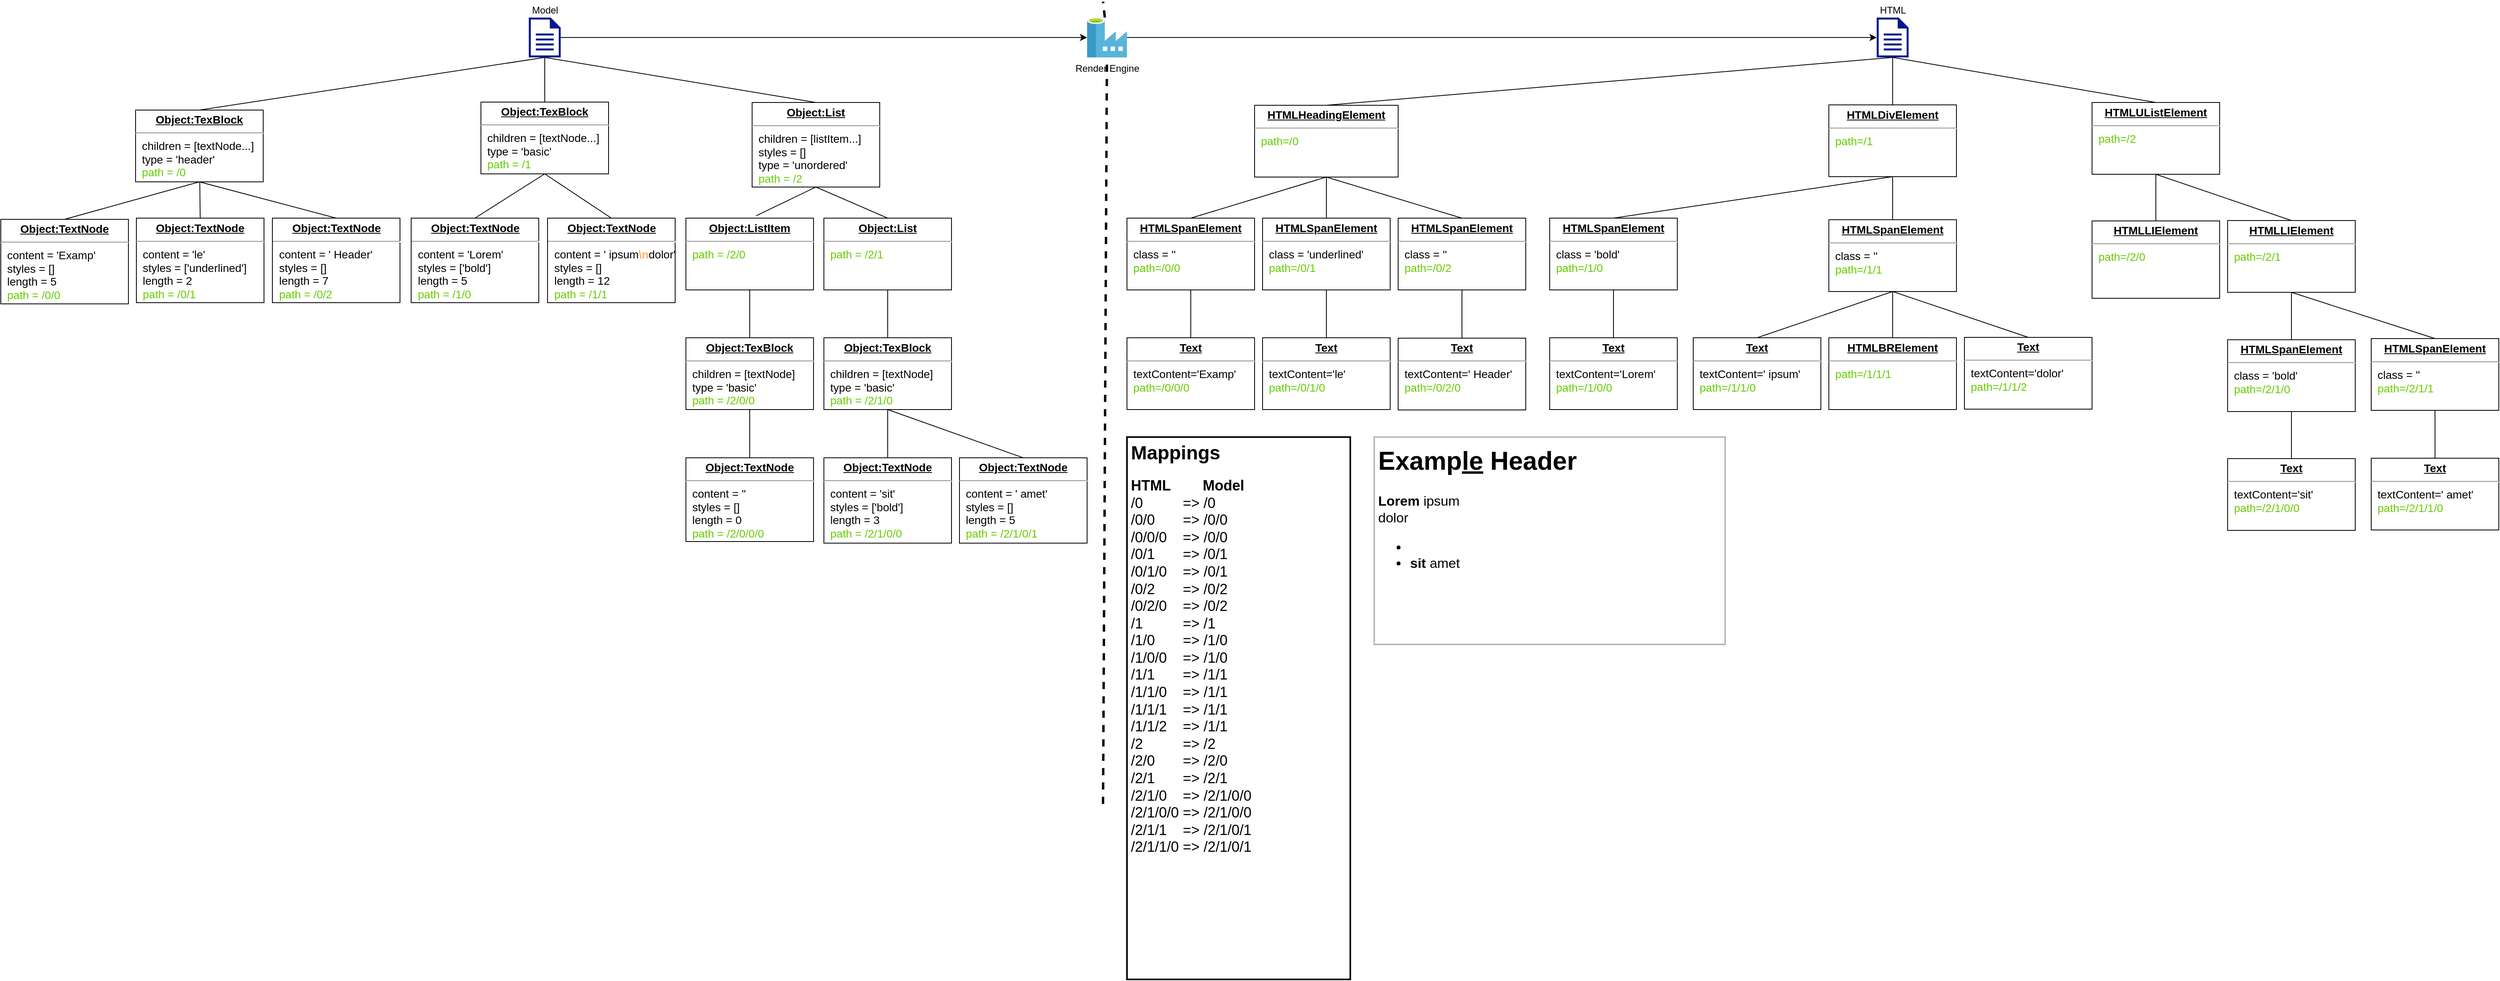 <mxfile version="12.2.7" type="device" pages="1"><diagram name="Page-1" id="3e8102d1-ef87-2e61-34e1-82d9a586fe2e"><mxGraphModel dx="2508" dy="748" grid="1" gridSize="10" guides="1" tooltips="1" connect="1" arrows="1" fold="1" page="1" pageScale="1" pageWidth="1100" pageHeight="850" background="#ffffff" math="0" shadow="0"><root><mxCell id="0"/><mxCell id="1" parent="0"/><mxCell id="B9hfb8V-mvpAmgu394Md-70" value="" style="endArrow=none;dashed=1;html=1;strokeWidth=3;" parent="1" source="wNjcHVX6Lxu5g4dE6nFJ-3" edge="1"><mxGeometry width="50" height="50" relative="1" as="geometry"><mxPoint x="300" y="564" as="sourcePoint"/><mxPoint x="300" y="14" as="targetPoint"/></mxGeometry></mxCell><mxCell id="B9hfb8V-mvpAmgu394Md-43" style="edgeStyle=none;rounded=0;orthogonalLoop=1;jettySize=auto;html=1;entryX=0.5;entryY=0;entryDx=0;entryDy=0;endArrow=none;endFill=0;exitX=0.5;exitY=1;exitDx=0;exitDy=0;exitPerimeter=0;" parent="1" source="wNjcHVX6Lxu5g4dE6nFJ-1" target="cvpHLSjdMSu_5ezte3dW-8" edge="1"><mxGeometry relative="1" as="geometry"><mxPoint x="720" y="152" as="sourcePoint"/><mxPoint x="470" y="212" as="targetPoint"/></mxGeometry></mxCell><mxCell id="cvpHLSjdMSu_5ezte3dW-26" style="edgeStyle=none;rounded=0;orthogonalLoop=1;jettySize=auto;html=1;exitX=0.5;exitY=1;exitDx=0;exitDy=0;exitPerimeter=0;entryX=0.5;entryY=0;entryDx=0;entryDy=0;endArrow=none;endFill=0;" parent="1" source="wNjcHVX6Lxu5g4dE6nFJ-1" target="cvpHLSjdMSu_5ezte3dW-24" edge="1"><mxGeometry relative="1" as="geometry"/></mxCell><mxCell id="cvpHLSjdMSu_5ezte3dW-48" style="edgeStyle=none;rounded=0;orthogonalLoop=1;jettySize=auto;html=1;exitX=0.5;exitY=1;exitDx=0;exitDy=0;exitPerimeter=0;entryX=0.5;entryY=0;entryDx=0;entryDy=0;endArrow=none;endFill=0;" parent="1" source="wNjcHVX6Lxu5g4dE6nFJ-1" target="cvpHLSjdMSu_5ezte3dW-39" edge="1"><mxGeometry relative="1" as="geometry"/></mxCell><mxCell id="wNjcHVX6Lxu5g4dE6nFJ-1" value="HTML" style="aspect=fixed;pointerEvents=1;shadow=0;dashed=0;html=1;strokeColor=none;labelPosition=center;verticalLabelPosition=top;verticalAlign=bottom;align=center;fillColor=#00188D;shape=mxgraph.mscae.enterprise.document" parent="1" vertex="1"><mxGeometry x="1270" y="34" width="40" height="50" as="geometry"/></mxCell><mxCell id="wNjcHVX6Lxu5g4dE6nFJ-5" value="" style="edgeStyle=orthogonalEdgeStyle;rounded=0;orthogonalLoop=1;jettySize=auto;html=1;" parent="1" source="wNjcHVX6Lxu5g4dE6nFJ-2" target="wNjcHVX6Lxu5g4dE6nFJ-3" edge="1"><mxGeometry relative="1" as="geometry"><mxPoint x="-50" y="119" as="targetPoint"/></mxGeometry></mxCell><mxCell id="rs_CpIO1ETxG-IsJaZSD-15" style="edgeStyle=none;rounded=0;orthogonalLoop=1;jettySize=auto;html=1;entryX=0.5;entryY=0;entryDx=0;entryDy=0;endArrow=none;endFill=0;" parent="1" source="wNjcHVX6Lxu5g4dE6nFJ-2" target="rs_CpIO1ETxG-IsJaZSD-9" edge="1"><mxGeometry relative="1" as="geometry"/></mxCell><mxCell id="rs_CpIO1ETxG-IsJaZSD-17" style="edgeStyle=none;rounded=0;orthogonalLoop=1;jettySize=auto;html=1;entryX=0.5;entryY=0;entryDx=0;entryDy=0;endArrow=none;endFill=0;exitX=0.5;exitY=1;exitDx=0;exitDy=0;exitPerimeter=0;" parent="1" source="wNjcHVX6Lxu5g4dE6nFJ-2" target="rs_CpIO1ETxG-IsJaZSD-16" edge="1"><mxGeometry relative="1" as="geometry"/></mxCell><mxCell id="rs_CpIO1ETxG-IsJaZSD-20" style="edgeStyle=none;rounded=0;orthogonalLoop=1;jettySize=auto;html=1;entryX=0.5;entryY=0;entryDx=0;entryDy=0;endArrow=none;endFill=0;exitX=0.5;exitY=1;exitDx=0;exitDy=0;exitPerimeter=0;" parent="1" source="wNjcHVX6Lxu5g4dE6nFJ-2" target="rs_CpIO1ETxG-IsJaZSD-4" edge="1"><mxGeometry relative="1" as="geometry"/></mxCell><mxCell id="wNjcHVX6Lxu5g4dE6nFJ-2" value="Model" style="aspect=fixed;pointerEvents=1;shadow=0;dashed=0;html=1;strokeColor=none;labelPosition=center;verticalLabelPosition=top;verticalAlign=bottom;align=center;fillColor=#00188D;shape=mxgraph.mscae.enterprise.document" parent="1" vertex="1"><mxGeometry x="-420" y="34" width="40" height="50" as="geometry"/></mxCell><mxCell id="wNjcHVX6Lxu5g4dE6nFJ-7" value="" style="rounded=0;orthogonalLoop=1;jettySize=auto;html=1;entryX=0;entryY=0.5;entryDx=0;entryDy=0;entryPerimeter=0;" parent="1" source="wNjcHVX6Lxu5g4dE6nFJ-3" target="wNjcHVX6Lxu5g4dE6nFJ-1" edge="1"><mxGeometry relative="1" as="geometry"><mxPoint x="130" y="119" as="targetPoint"/></mxGeometry></mxCell><mxCell id="B9hfb8V-mvpAmgu394Md-40" style="edgeStyle=none;rounded=0;orthogonalLoop=1;jettySize=auto;html=1;entryX=0.5;entryY=0;entryDx=0;entryDy=0;endArrow=none;endFill=0;fontSize=14;" parent="1" edge="1"><mxGeometry relative="1" as="geometry"><mxPoint x="470" y="317.5" as="sourcePoint"/><mxPoint x="470" y="347.5" as="targetPoint"/></mxGeometry></mxCell><mxCell id="B9hfb8V-mvpAmgu394Md-41" style="edgeStyle=none;rounded=0;orthogonalLoop=1;jettySize=auto;html=1;entryX=0.5;entryY=0;entryDx=0;entryDy=0;endArrow=none;endFill=0;exitX=0.5;exitY=1;exitDx=0;exitDy=0;fontSize=14;" parent="1" source="cvpHLSjdMSu_5ezte3dW-8" target="cvpHLSjdMSu_5ezte3dW-12" edge="1"><mxGeometry relative="1" as="geometry"><mxPoint x="440" y="286.071" as="sourcePoint"/><mxPoint x="400" y="317.5" as="targetPoint"/></mxGeometry></mxCell><mxCell id="rs_CpIO1ETxG-IsJaZSD-1" value="&lt;p style=&quot;margin: 4px 0px 0px ; text-align: center ; text-decoration: underline ; font-size: 14px&quot;&gt;&lt;b style=&quot;font-size: 14px&quot;&gt;Object:TextNode&lt;/b&gt;&lt;/p&gt;&lt;hr style=&quot;font-size: 14px&quot;&gt;&lt;p style=&quot;margin: 0px 0px 0px 8px ; font-size: 14px&quot;&gt;content = 'Examp'&lt;br style=&quot;font-size: 14px&quot;&gt;&lt;/p&gt;&lt;p style=&quot;margin: 0px 0px 0px 8px ; font-size: 14px&quot;&gt;styles = []&lt;/p&gt;&lt;p style=&quot;margin: 0px 0px 0px 8px ; font-size: 14px&quot;&gt;length = 5&lt;/p&gt;&lt;p style=&quot;margin: 0px 0px 0px 8px ; font-size: 14px&quot;&gt;&lt;font color=&quot;#66cc00&quot;&gt;path = /0/0&lt;/font&gt;&lt;/p&gt;" style="verticalAlign=top;align=left;overflow=fill;fontSize=14;fontFamily=Helvetica;html=1;" parent="1" vertex="1"><mxGeometry x="-1082" y="287" width="160" height="106" as="geometry"/></mxCell><mxCell id="rs_CpIO1ETxG-IsJaZSD-2" value="&lt;p style=&quot;margin: 4px 0px 0px ; text-align: center ; text-decoration: underline ; font-size: 14px&quot;&gt;&lt;b style=&quot;font-size: 14px&quot;&gt;Object:TextNode&lt;/b&gt;&lt;/p&gt;&lt;hr style=&quot;font-size: 14px&quot;&gt;&lt;p style=&quot;margin: 0px 0px 0px 8px ; font-size: 14px&quot;&gt;content = 'le'&lt;/p&gt;&lt;p style=&quot;margin: 0px 0px 0px 8px ; font-size: 14px&quot;&gt;styles = ['underlined']&lt;br style=&quot;font-size: 14px&quot;&gt;length = 2&lt;/p&gt;&lt;p style=&quot;margin: 0px 0px 0px 8px ; font-size: 14px&quot;&gt;&lt;font color=&quot;#66cc00&quot;&gt;path = /0/1&lt;/font&gt;&lt;/p&gt;" style="verticalAlign=top;align=left;overflow=fill;fontSize=14;fontFamily=Helvetica;html=1;" parent="1" vertex="1"><mxGeometry x="-912" y="285.5" width="160" height="106" as="geometry"/></mxCell><mxCell id="rs_CpIO1ETxG-IsJaZSD-3" value="&lt;p style=&quot;margin: 4px 0px 0px ; text-align: center ; text-decoration: underline ; font-size: 14px&quot;&gt;&lt;b style=&quot;font-size: 14px&quot;&gt;Object:TextNode&lt;/b&gt;&lt;/p&gt;&lt;hr style=&quot;font-size: 14px&quot;&gt;&lt;p style=&quot;margin: 0px 0px 0px 8px ; font-size: 14px&quot;&gt;content = ' Header'&lt;/p&gt;&lt;p style=&quot;margin: 0px 0px 0px 8px ; font-size: 14px&quot;&gt;styles = []&lt;br style=&quot;font-size: 14px&quot;&gt;length = 7&lt;/p&gt;&lt;p style=&quot;margin: 0px 0px 0px 8px ; font-size: 14px&quot;&gt;&lt;font color=&quot;#66cc00&quot;&gt;path = /0/2&lt;/font&gt;&lt;/p&gt;" style="verticalAlign=top;align=left;overflow=fill;fontSize=14;fontFamily=Helvetica;html=1;" parent="1" vertex="1"><mxGeometry x="-741.5" y="285.5" width="160" height="106" as="geometry"/></mxCell><mxCell id="rs_CpIO1ETxG-IsJaZSD-6" style="edgeStyle=none;rounded=0;orthogonalLoop=1;jettySize=auto;html=1;entryX=0.5;entryY=0;entryDx=0;entryDy=0;endArrow=none;endFill=0;exitX=0.5;exitY=1;exitDx=0;exitDy=0;fontSize=14;" parent="1" source="rs_CpIO1ETxG-IsJaZSD-4" target="rs_CpIO1ETxG-IsJaZSD-1" edge="1"><mxGeometry relative="1" as="geometry"/></mxCell><mxCell id="rs_CpIO1ETxG-IsJaZSD-7" style="edgeStyle=none;rounded=0;orthogonalLoop=1;jettySize=auto;html=1;entryX=0.5;entryY=0;entryDx=0;entryDy=0;endArrow=none;endFill=0;fontSize=14;" parent="1" source="rs_CpIO1ETxG-IsJaZSD-4" target="rs_CpIO1ETxG-IsJaZSD-2" edge="1"><mxGeometry relative="1" as="geometry"/></mxCell><mxCell id="rs_CpIO1ETxG-IsJaZSD-8" style="edgeStyle=none;rounded=0;orthogonalLoop=1;jettySize=auto;html=1;entryX=0.5;entryY=0;entryDx=0;entryDy=0;endArrow=none;endFill=0;fontSize=14;" parent="1" target="rs_CpIO1ETxG-IsJaZSD-3" edge="1"><mxGeometry relative="1" as="geometry"><mxPoint x="-833" y="240" as="sourcePoint"/></mxGeometry></mxCell><mxCell id="rs_CpIO1ETxG-IsJaZSD-4" value="&lt;p style=&quot;margin: 4px 0px 0px ; text-align: center ; text-decoration: underline ; font-size: 14px&quot;&gt;&lt;b style=&quot;font-size: 14px&quot;&gt;Object:TexBlock&lt;/b&gt;&lt;/p&gt;&lt;hr style=&quot;font-size: 14px&quot;&gt;&lt;p style=&quot;margin: 0px 0px 0px 8px ; font-size: 14px&quot;&gt;children = [textNode...]&lt;br style=&quot;font-size: 14px&quot;&gt;type = 'header'&lt;/p&gt;&lt;p style=&quot;margin: 0px 0px 0px 8px ; font-size: 14px&quot;&gt;&lt;font color=&quot;#66cc00&quot;&gt;path = /0&lt;/font&gt;&lt;/p&gt;" style="verticalAlign=top;align=left;overflow=fill;fontSize=14;fontFamily=Helvetica;html=1;" parent="1" vertex="1"><mxGeometry x="-913" y="150" width="160" height="90" as="geometry"/></mxCell><mxCell id="rs_CpIO1ETxG-IsJaZSD-12" style="edgeStyle=none;rounded=0;orthogonalLoop=1;jettySize=auto;html=1;entryX=0.5;entryY=0;entryDx=0;entryDy=0;endArrow=none;endFill=0;exitX=0.5;exitY=1;exitDx=0;exitDy=0;fontSize=14;" parent="1" source="rs_CpIO1ETxG-IsJaZSD-9" target="rs_CpIO1ETxG-IsJaZSD-11" edge="1"><mxGeometry relative="1" as="geometry"/></mxCell><mxCell id="rs_CpIO1ETxG-IsJaZSD-14" style="edgeStyle=none;rounded=0;orthogonalLoop=1;jettySize=auto;html=1;entryX=0.5;entryY=0;entryDx=0;entryDy=0;endArrow=none;endFill=0;exitX=0.5;exitY=1;exitDx=0;exitDy=0;fontSize=14;" parent="1" source="rs_CpIO1ETxG-IsJaZSD-9" target="rs_CpIO1ETxG-IsJaZSD-13" edge="1"><mxGeometry relative="1" as="geometry"/></mxCell><mxCell id="rs_CpIO1ETxG-IsJaZSD-9" value="&lt;p style=&quot;margin: 4px 0px 0px ; text-align: center ; text-decoration: underline ; font-size: 14px&quot;&gt;&lt;b style=&quot;font-size: 14px&quot;&gt;Object:TexBlock&lt;/b&gt;&lt;/p&gt;&lt;hr style=&quot;font-size: 14px&quot;&gt;&lt;p style=&quot;margin: 0px 0px 0px 8px ; font-size: 14px&quot;&gt;children = [textNode...]&lt;br style=&quot;font-size: 14px&quot;&gt;type = 'basic'&lt;/p&gt;&lt;p style=&quot;margin: 0px 0px 0px 8px ; font-size: 14px&quot;&gt;&lt;font color=&quot;#66cc00&quot;&gt;path = /1&lt;/font&gt;&lt;/p&gt;" style="verticalAlign=top;align=left;overflow=fill;fontSize=14;fontFamily=Helvetica;html=1;" parent="1" vertex="1"><mxGeometry x="-480" y="140" width="160" height="90" as="geometry"/></mxCell><mxCell id="wNjcHVX6Lxu5g4dE6nFJ-3" value="Render Engine" style="aspect=fixed;html=1;points=[];align=center;image;fontSize=12;image=img/lib/mscae/Data_Factory.svg;" parent="1" vertex="1"><mxGeometry x="280" y="34" width="50" height="50" as="geometry"/></mxCell><mxCell id="rs_CpIO1ETxG-IsJaZSD-10" value="" style="endArrow=none;dashed=1;html=1;strokeWidth=3;" parent="1" target="wNjcHVX6Lxu5g4dE6nFJ-3" edge="1"><mxGeometry width="50" height="50" relative="1" as="geometry"><mxPoint x="300" y="1020" as="sourcePoint"/><mxPoint x="300" y="14" as="targetPoint"/></mxGeometry></mxCell><mxCell id="rs_CpIO1ETxG-IsJaZSD-11" value="&lt;p style=&quot;margin: 4px 0px 0px ; text-align: center ; text-decoration: underline ; font-size: 14px&quot;&gt;&lt;b style=&quot;font-size: 14px&quot;&gt;Object:TextNode&lt;/b&gt;&lt;/p&gt;&lt;hr style=&quot;font-size: 14px&quot;&gt;&lt;p style=&quot;margin: 0px 0px 0px 8px ; font-size: 14px&quot;&gt;content = 'Lorem'&lt;/p&gt;&lt;p style=&quot;margin: 0px 0px 0px 8px ; font-size: 14px&quot;&gt;styles = ['bold']&lt;/p&gt;&lt;p style=&quot;margin: 0px 0px 0px 8px ; font-size: 14px&quot;&gt;length = 5&lt;/p&gt;&lt;p style=&quot;margin: 0px 0px 0px 8px ; font-size: 14px&quot;&gt;&lt;font color=&quot;#66cc00&quot;&gt;path = /1/0&lt;/font&gt;&lt;br style=&quot;font-size: 14px&quot;&gt;&lt;br style=&quot;font-size: 14px&quot;&gt;&lt;/p&gt;" style="verticalAlign=top;align=left;overflow=fill;fontSize=14;fontFamily=Helvetica;html=1;" parent="1" vertex="1"><mxGeometry x="-567.5" y="285.5" width="160" height="106" as="geometry"/></mxCell><mxCell id="rs_CpIO1ETxG-IsJaZSD-13" value="&lt;p style=&quot;margin: 4px 0px 0px ; text-align: center ; text-decoration: underline ; font-size: 14px&quot;&gt;&lt;b style=&quot;font-size: 14px&quot;&gt;Object:TextNode&lt;/b&gt;&lt;/p&gt;&lt;hr style=&quot;font-size: 14px&quot;&gt;&lt;p style=&quot;margin: 0px 0px 0px 8px ; font-size: 14px&quot;&gt;content = ' ipsum&lt;b style=&quot;font-size: 14px&quot;&gt;&lt;font color=&quot;#ffb366&quot;&gt;\n&lt;/font&gt;&lt;/b&gt;dolor'&lt;/p&gt;&lt;p style=&quot;margin: 0px 0px 0px 8px ; font-size: 14px&quot;&gt;styles = []&lt;br style=&quot;font-size: 14px&quot;&gt;length = 12&lt;br style=&quot;font-size: 14px&quot;&gt;&lt;font color=&quot;#66cc00&quot;&gt;path = /1/1&lt;/font&gt;&lt;/p&gt;" style="verticalAlign=top;align=left;overflow=fill;fontSize=14;fontFamily=Helvetica;html=1;" parent="1" vertex="1"><mxGeometry x="-396.5" y="285.5" width="160" height="106" as="geometry"/></mxCell><mxCell id="rs_CpIO1ETxG-IsJaZSD-42" style="edgeStyle=none;rounded=0;orthogonalLoop=1;jettySize=auto;html=1;entryX=0.55;entryY=-0.033;entryDx=0;entryDy=0;entryPerimeter=0;endArrow=none;endFill=0;exitX=0.5;exitY=1;exitDx=0;exitDy=0;fontSize=14;" parent="1" source="rs_CpIO1ETxG-IsJaZSD-16" target="rs_CpIO1ETxG-IsJaZSD-40" edge="1"><mxGeometry relative="1" as="geometry"/></mxCell><mxCell id="rs_CpIO1ETxG-IsJaZSD-43" style="edgeStyle=none;rounded=0;orthogonalLoop=1;jettySize=auto;html=1;entryX=0.5;entryY=0;entryDx=0;entryDy=0;endArrow=none;endFill=0;exitX=0.5;exitY=1;exitDx=0;exitDy=0;fontSize=14;" parent="1" source="rs_CpIO1ETxG-IsJaZSD-16" target="rs_CpIO1ETxG-IsJaZSD-41" edge="1"><mxGeometry relative="1" as="geometry"/></mxCell><mxCell id="rs_CpIO1ETxG-IsJaZSD-16" value="&lt;p style=&quot;margin: 4px 0px 0px ; text-align: center ; text-decoration: underline ; font-size: 14px&quot;&gt;&lt;b style=&quot;font-size: 14px&quot;&gt;Object:List&lt;/b&gt;&lt;/p&gt;&lt;hr style=&quot;font-size: 14px&quot;&gt;&lt;p style=&quot;margin: 0px 0px 0px 8px ; font-size: 14px&quot;&gt;children = [listItem...]&lt;br style=&quot;font-size: 14px&quot;&gt;styles = []&lt;/p&gt;&lt;p style=&quot;margin: 0px 0px 0px 8px ; font-size: 14px&quot;&gt;type = 'unordered'&lt;/p&gt;&lt;p style=&quot;margin: 0px 0px 0px 8px ; font-size: 14px&quot;&gt;&lt;font color=&quot;#66cc00&quot;&gt;path = /2&lt;/font&gt;&lt;/p&gt;" style="verticalAlign=top;align=left;overflow=fill;fontSize=14;fontFamily=Helvetica;html=1;" parent="1" vertex="1"><mxGeometry x="-140" y="140.5" width="160" height="106" as="geometry"/></mxCell><mxCell id="rs_CpIO1ETxG-IsJaZSD-30" style="edgeStyle=none;rounded=0;orthogonalLoop=1;jettySize=auto;html=1;entryX=0.5;entryY=0;entryDx=0;entryDy=0;endArrow=none;endFill=0;fontSize=14;" parent="1" source="rs_CpIO1ETxG-IsJaZSD-23" target="rs_CpIO1ETxG-IsJaZSD-27" edge="1"><mxGeometry relative="1" as="geometry"/></mxCell><mxCell id="rs_CpIO1ETxG-IsJaZSD-23" value="&lt;p style=&quot;margin: 4px 0px 0px ; text-align: center ; text-decoration: underline ; font-size: 14px&quot;&gt;&lt;b style=&quot;font-size: 14px&quot;&gt;Object:TexBlock&lt;/b&gt;&lt;/p&gt;&lt;hr style=&quot;font-size: 14px&quot;&gt;&lt;p style=&quot;margin: 0px 0px 0px 8px ; font-size: 14px&quot;&gt;children = [textNode]&lt;br style=&quot;font-size: 14px&quot;&gt;type = 'basic'&lt;/p&gt;&lt;p style=&quot;margin: 0px 0px 0px 8px ; font-size: 14px&quot;&gt;&lt;font color=&quot;#66cc00&quot;&gt;path = /2/0/0&lt;/font&gt;&lt;/p&gt;" style="verticalAlign=top;align=left;overflow=fill;fontSize=14;fontFamily=Helvetica;html=1;" parent="1" vertex="1"><mxGeometry x="-223" y="435.5" width="160" height="90" as="geometry"/></mxCell><mxCell id="rs_CpIO1ETxG-IsJaZSD-31" style="edgeStyle=none;rounded=0;orthogonalLoop=1;jettySize=auto;html=1;entryX=0.5;entryY=0;entryDx=0;entryDy=0;endArrow=none;endFill=0;fontSize=14;" parent="1" source="rs_CpIO1ETxG-IsJaZSD-24" target="rs_CpIO1ETxG-IsJaZSD-28" edge="1"><mxGeometry relative="1" as="geometry"/></mxCell><mxCell id="rs_CpIO1ETxG-IsJaZSD-32" style="edgeStyle=none;rounded=0;orthogonalLoop=1;jettySize=auto;html=1;entryX=0.5;entryY=0;entryDx=0;entryDy=0;endArrow=none;endFill=0;fontSize=14;exitX=0.5;exitY=1;exitDx=0;exitDy=0;" parent="1" source="rs_CpIO1ETxG-IsJaZSD-24" target="rs_CpIO1ETxG-IsJaZSD-29" edge="1"><mxGeometry relative="1" as="geometry"/></mxCell><mxCell id="rs_CpIO1ETxG-IsJaZSD-24" value="&lt;p style=&quot;margin: 4px 0px 0px ; text-align: center ; text-decoration: underline ; font-size: 14px&quot;&gt;&lt;b style=&quot;font-size: 14px&quot;&gt;Object:TexBlock&lt;/b&gt;&lt;/p&gt;&lt;hr style=&quot;font-size: 14px&quot;&gt;&lt;p style=&quot;margin: 0px 0px 0px 8px ; font-size: 14px&quot;&gt;children = [textNode]&lt;br style=&quot;font-size: 14px&quot;&gt;type = 'basic'&lt;/p&gt;&lt;p style=&quot;margin: 0px 0px 0px 8px ; font-size: 14px&quot;&gt;&lt;font color=&quot;#66cc00&quot;&gt;path = /2/1/0&lt;/font&gt;&lt;/p&gt;" style="verticalAlign=top;align=left;overflow=fill;fontSize=14;fontFamily=Helvetica;html=1;" parent="1" vertex="1"><mxGeometry x="-50" y="435.5" width="160" height="90" as="geometry"/></mxCell><mxCell id="rs_CpIO1ETxG-IsJaZSD-27" value="&lt;p style=&quot;margin: 4px 0px 0px ; text-align: center ; text-decoration: underline ; font-size: 14px&quot;&gt;&lt;b style=&quot;font-size: 14px&quot;&gt;Object:TextNode&lt;/b&gt;&lt;/p&gt;&lt;hr style=&quot;font-size: 14px&quot;&gt;&lt;p style=&quot;margin: 0px 0px 0px 8px ; font-size: 14px&quot;&gt;content = ''&lt;/p&gt;&lt;p style=&quot;margin: 0px 0px 0px 8px ; font-size: 14px&quot;&gt;styles = []&lt;br style=&quot;font-size: 14px&quot;&gt;length = 0&lt;/p&gt;&lt;p style=&quot;margin: 0px 0px 0px 8px ; font-size: 14px&quot;&gt;&lt;font color=&quot;#66cc00&quot;&gt;path = /2/0/0/0&lt;/font&gt;&lt;/p&gt;" style="verticalAlign=top;align=left;overflow=fill;fontSize=14;fontFamily=Helvetica;html=1;" parent="1" vertex="1"><mxGeometry x="-223" y="586" width="160" height="105" as="geometry"/></mxCell><mxCell id="rs_CpIO1ETxG-IsJaZSD-28" value="&lt;p style=&quot;margin: 4px 0px 0px ; text-align: center ; text-decoration: underline ; font-size: 14px&quot;&gt;&lt;b style=&quot;font-size: 14px&quot;&gt;Object:TextNode&lt;/b&gt;&lt;/p&gt;&lt;hr style=&quot;font-size: 14px&quot;&gt;&lt;p style=&quot;margin: 0px 0px 0px 8px ; font-size: 14px&quot;&gt;content = 'sit'&lt;/p&gt;&lt;p style=&quot;margin: 0px 0px 0px 8px ; font-size: 14px&quot;&gt;styles = ['bold']&lt;br style=&quot;font-size: 14px&quot;&gt;length = 3&lt;/p&gt;&lt;p style=&quot;margin: 0px 0px 0px 8px ; font-size: 14px&quot;&gt;&lt;font color=&quot;#66cc00&quot;&gt;path = /2/1/0/0&lt;/font&gt;&lt;/p&gt;" style="verticalAlign=top;align=left;overflow=fill;fontSize=14;fontFamily=Helvetica;html=1;" parent="1" vertex="1"><mxGeometry x="-50" y="586" width="160" height="107" as="geometry"/></mxCell><mxCell id="rs_CpIO1ETxG-IsJaZSD-29" value="&lt;p style=&quot;margin: 4px 0px 0px ; text-align: center ; text-decoration: underline ; font-size: 14px&quot;&gt;&lt;b style=&quot;font-size: 14px&quot;&gt;Object:TextNode&lt;/b&gt;&lt;/p&gt;&lt;hr style=&quot;font-size: 14px&quot;&gt;&lt;p style=&quot;margin: 0px 0px 0px 8px ; font-size: 14px&quot;&gt;content = ' amet'&lt;/p&gt;&lt;p style=&quot;margin: 0px 0px 0px 8px ; font-size: 14px&quot;&gt;styles = []&lt;br style=&quot;font-size: 14px&quot;&gt;length = 5&lt;/p&gt;&lt;p style=&quot;margin: 0px 0px 0px 8px ; font-size: 14px&quot;&gt;&lt;font color=&quot;#66cc00&quot;&gt;path = /2/1/0/1&lt;/font&gt;&lt;/p&gt;" style="verticalAlign=top;align=left;overflow=fill;fontSize=14;fontFamily=Helvetica;html=1;" parent="1" vertex="1"><mxGeometry x="120" y="586" width="160" height="107" as="geometry"/></mxCell><mxCell id="rs_CpIO1ETxG-IsJaZSD-44" style="edgeStyle=none;rounded=0;orthogonalLoop=1;jettySize=auto;html=1;entryX=0.5;entryY=0;entryDx=0;entryDy=0;endArrow=none;endFill=0;fontSize=14;" parent="1" source="rs_CpIO1ETxG-IsJaZSD-40" target="rs_CpIO1ETxG-IsJaZSD-23" edge="1"><mxGeometry relative="1" as="geometry"/></mxCell><mxCell id="rs_CpIO1ETxG-IsJaZSD-40" value="&lt;p style=&quot;margin: 4px 0px 0px ; text-align: center ; text-decoration: underline ; font-size: 14px&quot;&gt;&lt;b style=&quot;font-size: 14px&quot;&gt;Object:ListItem&lt;/b&gt;&lt;/p&gt;&lt;hr style=&quot;font-size: 14px&quot;&gt;&lt;p style=&quot;margin: 0px 0px 0px 8px ; font-size: 14px&quot;&gt;&lt;span&gt;&lt;font color=&quot;#66cc00&quot;&gt;path = /2/0&lt;/font&gt;&lt;/span&gt;&lt;br&gt;&lt;/p&gt;" style="verticalAlign=top;align=left;overflow=fill;fontSize=14;fontFamily=Helvetica;html=1;" parent="1" vertex="1"><mxGeometry x="-223" y="285.5" width="160" height="90" as="geometry"/></mxCell><mxCell id="rs_CpIO1ETxG-IsJaZSD-45" style="edgeStyle=none;rounded=0;orthogonalLoop=1;jettySize=auto;html=1;entryX=0.5;entryY=0;entryDx=0;entryDy=0;endArrow=none;endFill=0;fontSize=14;" parent="1" source="rs_CpIO1ETxG-IsJaZSD-41" target="rs_CpIO1ETxG-IsJaZSD-24" edge="1"><mxGeometry relative="1" as="geometry"/></mxCell><mxCell id="rs_CpIO1ETxG-IsJaZSD-41" value="&lt;p style=&quot;margin: 4px 0px 0px ; text-align: center ; text-decoration: underline ; font-size: 14px&quot;&gt;&lt;b style=&quot;font-size: 14px&quot;&gt;Object:List&lt;/b&gt;&lt;/p&gt;&lt;hr style=&quot;font-size: 14px&quot;&gt;&lt;p style=&quot;margin: 0px 0px 0px 8px ; font-size: 14px&quot;&gt;&lt;font color=&quot;#66cc00&quot;&gt;path = /2/1&lt;/font&gt;&lt;/p&gt;" style="verticalAlign=top;align=left;overflow=fill;fontSize=14;fontFamily=Helvetica;html=1;" parent="1" vertex="1"><mxGeometry x="-50" y="285.5" width="160" height="90" as="geometry"/></mxCell><mxCell id="EJu5VQ9MljVcjn8Q0SJo-1" value="&lt;h1 style=&quot;font-size: 32px&quot;&gt;Examp&lt;u&gt;le&lt;/u&gt;&amp;nbsp;Header&lt;/h1&gt;&lt;p style=&quot;font-size: 17px&quot;&gt;&lt;font style=&quot;font-size: 17px&quot;&gt;&lt;b&gt;Lorem&lt;/b&gt; ipsum&lt;br&gt;dolor&amp;nbsp;&lt;/font&gt;&lt;/p&gt;&lt;p style=&quot;font-size: 17px&quot;&gt;&lt;/p&gt;&lt;ul style=&quot;font-size: 17px&quot;&gt;&lt;li&gt;&lt;span&gt;&lt;font style=&quot;font-size: 17px&quot;&gt;&amp;nbsp;&lt;/font&gt;&lt;/span&gt;&lt;/li&gt;&lt;li&gt;&lt;font style=&quot;font-size: 17px&quot;&gt;&lt;b&gt;sit&lt;/b&gt; amet&amp;nbsp;&lt;/font&gt;&lt;/li&gt;&lt;/ul&gt;&lt;p&gt;&lt;/p&gt;" style="text;html=1;strokeColor=#BABABA;fillColor=none;spacing=5;spacingTop=-20;whiteSpace=wrap;overflow=hidden;rounded=0;strokeWidth=2;" parent="1" vertex="1"><mxGeometry x="640" y="560" width="440" height="260" as="geometry"/></mxCell><mxCell id="EJu5VQ9MljVcjn8Q0SJo-7" value="&lt;h1&gt;Mappings&lt;/h1&gt;&lt;p&gt;&lt;font style=&quot;font-size: 18px&quot;&gt;&lt;b&gt;HTML&amp;nbsp; &amp;nbsp; &amp;nbsp; &amp;nbsp; Model&lt;/b&gt;&lt;br&gt;/0&amp;nbsp; &amp;nbsp; &amp;nbsp; &amp;nbsp; &amp;nbsp; =&amp;gt; /0&lt;br&gt;/0/0&amp;nbsp; &amp;nbsp; &amp;nbsp; &amp;nbsp;=&amp;gt; /0/0&lt;br&gt;/0/0/0&amp;nbsp; &amp;nbsp; =&amp;gt; /0/0&lt;br&gt;/0/1&amp;nbsp; &amp;nbsp; &amp;nbsp; &amp;nbsp;=&amp;gt; /0/1&lt;br&gt;/0/1/0&amp;nbsp; &amp;nbsp; =&amp;gt; /0/1&lt;br&gt;/0/2&amp;nbsp; &amp;nbsp; &amp;nbsp; &amp;nbsp;=&amp;gt; /0/2&lt;br&gt;/0/2/0&amp;nbsp; &amp;nbsp; =&amp;gt; /0/2&lt;br&gt;/1&amp;nbsp; &amp;nbsp; &amp;nbsp; &amp;nbsp; &amp;nbsp; =&amp;gt; /1&lt;br&gt;/1/0&amp;nbsp; &amp;nbsp; &amp;nbsp; &amp;nbsp;=&amp;gt; /1/0&lt;br&gt;/1/0/0&amp;nbsp; &amp;nbsp; =&amp;gt; /1/0&lt;br&gt;/1/1&amp;nbsp; &amp;nbsp; &amp;nbsp; &amp;nbsp;=&amp;gt; /1/1&lt;br&gt;/1/1/0&amp;nbsp; &amp;nbsp; =&amp;gt; /1/1&lt;br&gt;/1/1/1&amp;nbsp; &amp;nbsp; =&amp;gt; /1/1&lt;br&gt;/1/1/2&amp;nbsp; &amp;nbsp; =&amp;gt; /1/1&lt;br&gt;/2&amp;nbsp; &amp;nbsp; &amp;nbsp; &amp;nbsp; &amp;nbsp; =&amp;gt; /2&lt;br&gt;/2/0&amp;nbsp; &amp;nbsp; &amp;nbsp; &amp;nbsp;=&amp;gt; /2/0&lt;br&gt;/2/1&amp;nbsp; &amp;nbsp; &amp;nbsp; &amp;nbsp;=&amp;gt; /2/1&lt;br&gt;/2/1/0&amp;nbsp; &amp;nbsp; =&amp;gt; /2/1/0/0&lt;br&gt;/2/1/0/0 =&amp;gt; /2/1/0/0&lt;br&gt;/2/1/1&amp;nbsp; &amp;nbsp; =&amp;gt; /2/1/0/1&lt;br&gt;/2/1/1/0 =&amp;gt; /2/1/0/1&lt;/font&gt;&lt;/p&gt;&lt;p&gt;&lt;br&gt;&lt;/p&gt;" style="text;html=1;strokeColor=#000000;fillColor=none;spacing=5;spacingTop=-20;whiteSpace=wrap;overflow=hidden;rounded=0;strokeWidth=2;" parent="1" vertex="1"><mxGeometry x="330" y="560" width="280" height="680" as="geometry"/></mxCell><mxCell id="cvpHLSjdMSu_5ezte3dW-23" style="edgeStyle=none;rounded=0;orthogonalLoop=1;jettySize=auto;html=1;exitX=0.5;exitY=1;exitDx=0;exitDy=0;entryX=0.5;entryY=0;entryDx=0;entryDy=0;endArrow=none;endFill=0;fontSize=14;" parent="1" source="cvpHLSjdMSu_5ezte3dW-8" target="cvpHLSjdMSu_5ezte3dW-18" edge="1"><mxGeometry relative="1" as="geometry"/></mxCell><mxCell id="cvpHLSjdMSu_5ezte3dW-8" value="&lt;p style=&quot;margin: 4px 0px 0px; text-align: center; text-decoration: underline; font-size: 14px;&quot;&gt;&lt;span style=&quot;background-color: rgb(255, 255, 255); font-size: 14px;&quot;&gt;&lt;b style=&quot;font-size: 14px;&quot;&gt;&lt;span style=&quot;letter-spacing: -0.044px; white-space: normal; text-align: left; font-size: 14px;&quot;&gt;HTMLHeadingElement&lt;/span&gt;&lt;/b&gt;&lt;/span&gt;&lt;/p&gt;&lt;hr style=&quot;font-size: 14px;&quot;&gt;&lt;p style=&quot;margin: 0px 0px 0px 8px; font-size: 14px;&quot;&gt;&lt;span style=&quot;color: rgb(102, 204, 0); font-size: 14px;&quot;&gt;path=/0&lt;/span&gt;&lt;br style=&quot;font-size: 14px;&quot;&gt;&lt;/p&gt;" style="verticalAlign=top;align=left;overflow=fill;fontSize=14;fontFamily=Helvetica;html=1;" parent="1" vertex="1"><mxGeometry x="490" y="144" width="180" height="90" as="geometry"/></mxCell><mxCell id="cvpHLSjdMSu_5ezte3dW-15" style="edgeStyle=none;rounded=0;orthogonalLoop=1;jettySize=auto;html=1;exitX=0.5;exitY=0;exitDx=0;exitDy=0;entryX=0.5;entryY=1;entryDx=0;entryDy=0;endArrow=none;endFill=0;fontSize=14;" parent="1" source="cvpHLSjdMSu_5ezte3dW-11" target="cvpHLSjdMSu_5ezte3dW-8" edge="1"><mxGeometry relative="1" as="geometry"/></mxCell><mxCell id="cvpHLSjdMSu_5ezte3dW-21" style="edgeStyle=none;rounded=0;orthogonalLoop=1;jettySize=auto;html=1;exitX=0.5;exitY=1;exitDx=0;exitDy=0;entryX=0.5;entryY=0;entryDx=0;entryDy=0;endArrow=none;endFill=0;fontSize=14;" parent="1" source="cvpHLSjdMSu_5ezte3dW-11" target="cvpHLSjdMSu_5ezte3dW-17" edge="1"><mxGeometry relative="1" as="geometry"/></mxCell><mxCell id="cvpHLSjdMSu_5ezte3dW-11" value="&lt;p style=&quot;margin: 4px 0px 0px; text-align: center; font-size: 14px;&quot;&gt;&lt;u style=&quot;font-size: 14px;&quot;&gt;&lt;b style=&quot;font-size: 14px;&quot;&gt;&lt;font style=&quot;font-size: 14px;&quot;&gt;HTMLSpanElement&lt;/font&gt;&lt;/b&gt;&lt;/u&gt;&lt;/p&gt;&lt;hr style=&quot;font-size: 14px;&quot;&gt;&lt;p style=&quot;margin: 0px 0px 0px 8px; font-size: 14px;&quot;&gt;class = 'underlined'&lt;/p&gt;&lt;p style=&quot;margin: 0px 0px 0px 8px; font-size: 14px;&quot;&gt;&lt;span style=&quot;color: rgb(102, 204, 0); font-size: 14px;&quot;&gt;path=/0/1&lt;/span&gt;&lt;br style=&quot;font-size: 14px;&quot;&gt;&lt;/p&gt;" style="verticalAlign=top;align=left;overflow=fill;fontSize=14;fontFamily=Helvetica;html=1;" parent="1" vertex="1"><mxGeometry x="500" y="285.5" width="160" height="90" as="geometry"/></mxCell><mxCell id="cvpHLSjdMSu_5ezte3dW-22" style="edgeStyle=none;rounded=0;orthogonalLoop=1;jettySize=auto;html=1;exitX=0.5;exitY=1;exitDx=0;exitDy=0;entryX=0.5;entryY=0;entryDx=0;entryDy=0;endArrow=none;endFill=0;fontSize=14;" parent="1" source="cvpHLSjdMSu_5ezte3dW-12" target="cvpHLSjdMSu_5ezte3dW-16" edge="1"><mxGeometry relative="1" as="geometry"/></mxCell><mxCell id="cvpHLSjdMSu_5ezte3dW-12" value="&lt;p style=&quot;margin: 4px 0px 0px; text-align: center; font-size: 14px;&quot;&gt;&lt;u style=&quot;font-size: 14px;&quot;&gt;&lt;b style=&quot;font-size: 14px;&quot;&gt;HTMLSpanElement&lt;/b&gt;&lt;/u&gt;&lt;/p&gt;&lt;hr style=&quot;font-size: 14px;&quot;&gt;&lt;p style=&quot;margin: 0px 0px 0px 8px; font-size: 14px;&quot;&gt;&lt;font style=&quot;font-size: 14px;&quot;&gt;class = ''&lt;/font&gt;&lt;/p&gt;&lt;p style=&quot;margin: 0px 0px 0px 8px; font-size: 14px;&quot;&gt;&lt;span style=&quot;color: rgb(102, 204, 0); font-size: 14px;&quot;&gt;&lt;font style=&quot;font-size: 14px;&quot;&gt;path=/0/0&lt;/font&gt;&lt;/span&gt;&lt;br style=&quot;font-size: 14px;&quot;&gt;&lt;/p&gt;" style="verticalAlign=top;align=left;overflow=fill;fontSize=14;fontFamily=Helvetica;html=1;" parent="1" vertex="1"><mxGeometry x="330" y="285.5" width="160" height="90" as="geometry"/></mxCell><mxCell id="cvpHLSjdMSu_5ezte3dW-16" value="&lt;p style=&quot;margin: 4px 0px 0px ; text-align: center ; text-decoration: underline ; font-size: 14px&quot;&gt;&lt;b style=&quot;font-size: 14px&quot;&gt;Text&lt;/b&gt;&lt;/p&gt;&lt;hr style=&quot;font-size: 14px&quot;&gt;&lt;p style=&quot;margin: 0px 0px 0px 8px ; font-size: 14px&quot;&gt;textContent='Examp'&lt;/p&gt;&lt;p style=&quot;margin: 0px 0px 0px 8px ; font-size: 14px&quot;&gt;&lt;span style=&quot;color: rgb(102 , 204 , 0)&quot;&gt;path=/0/0/0&lt;/span&gt;&lt;br&gt;&lt;/p&gt;" style="verticalAlign=top;align=left;overflow=fill;fontSize=14;fontFamily=Helvetica;html=1;" parent="1" vertex="1"><mxGeometry x="330" y="435.5" width="160" height="90" as="geometry"/></mxCell><mxCell id="cvpHLSjdMSu_5ezte3dW-17" value="&lt;p style=&quot;margin: 4px 0px 0px ; text-align: center ; text-decoration: underline ; font-size: 14px&quot;&gt;&lt;b style=&quot;font-size: 14px&quot;&gt;Text&lt;/b&gt;&lt;/p&gt;&lt;hr style=&quot;font-size: 14px&quot;&gt;&lt;p style=&quot;margin: 0px 0px 0px 8px ; font-size: 14px&quot;&gt;textContent='le'&lt;/p&gt;&lt;p style=&quot;margin: 0px 0px 0px 8px ; font-size: 14px&quot;&gt;&lt;span style=&quot;color: rgb(102 , 204 , 0)&quot;&gt;path=/0/1/0&lt;/span&gt;&lt;br&gt;&lt;/p&gt;" style="verticalAlign=top;align=left;overflow=fill;fontSize=14;fontFamily=Helvetica;html=1;" parent="1" vertex="1"><mxGeometry x="500" y="435.5" width="160" height="90" as="geometry"/></mxCell><mxCell id="cvpHLSjdMSu_5ezte3dW-20" style="edgeStyle=none;rounded=0;orthogonalLoop=1;jettySize=auto;html=1;exitX=0.5;exitY=1;exitDx=0;exitDy=0;entryX=0.5;entryY=0;entryDx=0;entryDy=0;endArrow=none;endFill=0;fontSize=14;" parent="1" source="cvpHLSjdMSu_5ezte3dW-18" target="cvpHLSjdMSu_5ezte3dW-19" edge="1"><mxGeometry relative="1" as="geometry"/></mxCell><mxCell id="cvpHLSjdMSu_5ezte3dW-18" value="&lt;p style=&quot;margin: 4px 0px 0px; text-align: center; font-size: 14px;&quot;&gt;&lt;u style=&quot;font-size: 14px;&quot;&gt;&lt;b style=&quot;font-size: 14px;&quot;&gt;HTMLSpanElement&lt;/b&gt;&lt;/u&gt;&lt;/p&gt;&lt;hr style=&quot;font-size: 14px;&quot;&gt;&lt;p style=&quot;margin: 0px 0px 0px 8px; font-size: 14px;&quot;&gt;class = ''&lt;/p&gt;&lt;p style=&quot;margin: 0px 0px 0px 8px; font-size: 14px;&quot;&gt;&lt;span style=&quot;color: rgb(102, 204, 0); font-size: 14px;&quot;&gt;path=/0/2&lt;/span&gt;&lt;br style=&quot;font-size: 14px;&quot;&gt;&lt;/p&gt;" style="verticalAlign=top;align=left;overflow=fill;fontSize=14;fontFamily=Helvetica;html=1;" parent="1" vertex="1"><mxGeometry x="670" y="285.5" width="160" height="90" as="geometry"/></mxCell><mxCell id="cvpHLSjdMSu_5ezte3dW-19" value="&lt;p style=&quot;margin: 4px 0px 0px ; text-align: center ; text-decoration: underline ; font-size: 14px&quot;&gt;&lt;b style=&quot;font-size: 14px&quot;&gt;Text&lt;/b&gt;&lt;/p&gt;&lt;hr style=&quot;font-size: 14px&quot;&gt;&lt;p style=&quot;margin: 0px 0px 0px 8px ; font-size: 14px&quot;&gt;textContent=' Header'&lt;/p&gt;&lt;p style=&quot;margin: 0px 0px 0px 8px ; font-size: 14px&quot;&gt;&lt;span style=&quot;color: rgb(102 , 204 , 0)&quot;&gt;path=/0/2/0&lt;/span&gt;&lt;br&gt;&lt;/p&gt;" style="verticalAlign=top;align=left;overflow=fill;fontSize=14;fontFamily=Helvetica;html=1;" parent="1" vertex="1"><mxGeometry x="670" y="436" width="160" height="90" as="geometry"/></mxCell><mxCell id="cvpHLSjdMSu_5ezte3dW-30" style="edgeStyle=none;rounded=0;orthogonalLoop=1;jettySize=auto;html=1;exitX=0.5;exitY=1;exitDx=0;exitDy=0;entryX=0.5;entryY=0;entryDx=0;entryDy=0;endArrow=none;endFill=0;fontSize=14;" parent="1" source="cvpHLSjdMSu_5ezte3dW-24" target="cvpHLSjdMSu_5ezte3dW-29" edge="1"><mxGeometry relative="1" as="geometry"/></mxCell><mxCell id="cvpHLSjdMSu_5ezte3dW-24" value="&lt;p style=&quot;margin: 4px 0px 0px ; text-align: center ; text-decoration: underline ; font-size: 14px&quot;&gt;&lt;b style=&quot;font-size: 14px&quot;&gt;HTMLDivElement&lt;/b&gt;&lt;/p&gt;&lt;hr style=&quot;font-size: 14px&quot;&gt;&lt;p style=&quot;margin: 0px 0px 0px 8px ; font-size: 14px&quot;&gt;&lt;span style=&quot;color: rgb(102 , 204 , 0) ; font-size: 14px&quot;&gt;path=/1&lt;/span&gt;&lt;br style=&quot;font-size: 14px&quot;&gt;&lt;/p&gt;" style="verticalAlign=top;align=left;overflow=fill;fontSize=14;fontFamily=Helvetica;html=1;" parent="1" vertex="1"><mxGeometry x="1210" y="143.5" width="160" height="90" as="geometry"/></mxCell><mxCell id="cvpHLSjdMSu_5ezte3dW-37" style="edgeStyle=none;rounded=0;orthogonalLoop=1;jettySize=auto;html=1;exitX=0.5;exitY=1;exitDx=0;exitDy=0;entryX=0.5;entryY=0;entryDx=0;entryDy=0;endArrow=none;endFill=0;fontSize=14;" parent="1" source="cvpHLSjdMSu_5ezte3dW-25" target="cvpHLSjdMSu_5ezte3dW-28" edge="1"><mxGeometry relative="1" as="geometry"/></mxCell><mxCell id="cvpHLSjdMSu_5ezte3dW-38" style="edgeStyle=none;rounded=0;orthogonalLoop=1;jettySize=auto;html=1;exitX=0.5;exitY=0;exitDx=0;exitDy=0;entryX=0.5;entryY=1;entryDx=0;entryDy=0;endArrow=none;endFill=0;" parent="1" source="cvpHLSjdMSu_5ezte3dW-25" target="cvpHLSjdMSu_5ezte3dW-24" edge="1"><mxGeometry relative="1" as="geometry"/></mxCell><mxCell id="cvpHLSjdMSu_5ezte3dW-25" value="&lt;p style=&quot;margin: 4px 0px 0px ; text-align: center ; font-size: 14px&quot;&gt;&lt;u style=&quot;font-size: 14px&quot;&gt;&lt;b style=&quot;font-size: 14px&quot;&gt;HTMLSpanElement&lt;/b&gt;&lt;/u&gt;&lt;/p&gt;&lt;hr style=&quot;font-size: 14px&quot;&gt;&lt;p style=&quot;margin: 0px 0px 0px 8px ; font-size: 14px&quot;&gt;class = 'bold'&lt;/p&gt;&lt;p style=&quot;margin: 0px 0px 0px 8px ; font-size: 14px&quot;&gt;&lt;span style=&quot;color: rgb(102 , 204 , 0) ; font-size: 14px&quot;&gt;path=/1/0&lt;/span&gt;&lt;br style=&quot;font-size: 14px&quot;&gt;&lt;/p&gt;" style="verticalAlign=top;align=left;overflow=fill;fontSize=14;fontFamily=Helvetica;html=1;" parent="1" vertex="1"><mxGeometry x="860" y="285.5" width="160" height="90" as="geometry"/></mxCell><mxCell id="cvpHLSjdMSu_5ezte3dW-28" value="&lt;p style=&quot;margin: 4px 0px 0px ; text-align: center ; text-decoration: underline ; font-size: 14px&quot;&gt;&lt;b style=&quot;font-size: 14px&quot;&gt;Text&lt;/b&gt;&lt;/p&gt;&lt;hr style=&quot;font-size: 14px&quot;&gt;&lt;p style=&quot;margin: 0px 0px 0px 8px ; font-size: 14px&quot;&gt;textContent='Lorem'&lt;/p&gt;&lt;p style=&quot;margin: 0px 0px 0px 8px ; font-size: 14px&quot;&gt;&lt;span style=&quot;color: rgb(102 , 204 , 0)&quot;&gt;path=/1/0/0&lt;/span&gt;&lt;br&gt;&lt;/p&gt;" style="verticalAlign=top;align=left;overflow=fill;fontSize=14;fontFamily=Helvetica;html=1;" parent="1" vertex="1"><mxGeometry x="860" y="435.5" width="160" height="90" as="geometry"/></mxCell><mxCell id="cvpHLSjdMSu_5ezte3dW-34" style="edgeStyle=none;rounded=0;orthogonalLoop=1;jettySize=auto;html=1;exitX=0.5;exitY=1;exitDx=0;exitDy=0;entryX=0.5;entryY=0;entryDx=0;entryDy=0;endArrow=none;endFill=0;fontSize=14;" parent="1" source="cvpHLSjdMSu_5ezte3dW-29" target="cvpHLSjdMSu_5ezte3dW-31" edge="1"><mxGeometry relative="1" as="geometry"/></mxCell><mxCell id="cvpHLSjdMSu_5ezte3dW-35" style="edgeStyle=none;rounded=0;orthogonalLoop=1;jettySize=auto;html=1;exitX=0.5;exitY=1;exitDx=0;exitDy=0;entryX=0.5;entryY=0;entryDx=0;entryDy=0;endArrow=none;endFill=0;fontSize=14;" parent="1" source="cvpHLSjdMSu_5ezte3dW-29" target="cvpHLSjdMSu_5ezte3dW-33" edge="1"><mxGeometry relative="1" as="geometry"/></mxCell><mxCell id="cvpHLSjdMSu_5ezte3dW-36" style="edgeStyle=none;rounded=0;orthogonalLoop=1;jettySize=auto;html=1;exitX=0.5;exitY=1;exitDx=0;exitDy=0;entryX=0.5;entryY=0;entryDx=0;entryDy=0;endArrow=none;endFill=0;fontSize=14;" parent="1" source="cvpHLSjdMSu_5ezte3dW-29" target="cvpHLSjdMSu_5ezte3dW-32" edge="1"><mxGeometry relative="1" as="geometry"/></mxCell><mxCell id="cvpHLSjdMSu_5ezte3dW-29" value="&lt;p style=&quot;margin: 4px 0px 0px ; text-align: center ; font-size: 14px&quot;&gt;&lt;u style=&quot;font-size: 14px&quot;&gt;&lt;b style=&quot;font-size: 14px&quot;&gt;HTMLSpanElement&lt;/b&gt;&lt;/u&gt;&lt;/p&gt;&lt;hr style=&quot;font-size: 14px&quot;&gt;&lt;p style=&quot;margin: 0px 0px 0px 8px ; font-size: 14px&quot;&gt;class = ''&lt;/p&gt;&lt;p style=&quot;margin: 0px 0px 0px 8px ; font-size: 14px&quot;&gt;&lt;span style=&quot;color: rgb(102 , 204 , 0) ; font-size: 14px&quot;&gt;path=/1/1&lt;/span&gt;&lt;br style=&quot;font-size: 14px&quot;&gt;&lt;/p&gt;" style="verticalAlign=top;align=left;overflow=fill;fontSize=14;fontFamily=Helvetica;html=1;" parent="1" vertex="1"><mxGeometry x="1210" y="287.5" width="160" height="90" as="geometry"/></mxCell><mxCell id="cvpHLSjdMSu_5ezte3dW-31" value="&lt;p style=&quot;margin: 4px 0px 0px ; text-align: center ; text-decoration: underline ; font-size: 14px&quot;&gt;&lt;b style=&quot;font-size: 14px&quot;&gt;Text&lt;/b&gt;&lt;/p&gt;&lt;hr style=&quot;font-size: 14px&quot;&gt;&lt;p style=&quot;margin: 0px 0px 0px 8px ; font-size: 14px&quot;&gt;textContent=' ipsum'&lt;/p&gt;&lt;p style=&quot;margin: 0px 0px 0px 8px ; font-size: 14px&quot;&gt;&lt;span style=&quot;color: rgb(102 , 204 , 0)&quot;&gt;path=/1/1/0&lt;/span&gt;&lt;br&gt;&lt;/p&gt;" style="verticalAlign=top;align=left;overflow=fill;fontSize=14;fontFamily=Helvetica;html=1;" parent="1" vertex="1"><mxGeometry x="1040" y="435.5" width="160" height="90" as="geometry"/></mxCell><mxCell id="cvpHLSjdMSu_5ezte3dW-32" value="&lt;p style=&quot;margin: 4px 0px 0px ; text-align: center ; text-decoration: underline ; font-size: 14px&quot;&gt;&lt;b style=&quot;font-size: 14px&quot;&gt;Text&lt;/b&gt;&lt;/p&gt;&lt;hr style=&quot;font-size: 14px&quot;&gt;&lt;p style=&quot;margin: 0px 0px 0px 8px ; font-size: 14px&quot;&gt;textContent='dolor'&lt;/p&gt;&lt;p style=&quot;margin: 0px 0px 0px 8px ; font-size: 14px&quot;&gt;&lt;span style=&quot;color: rgb(102 , 204 , 0)&quot;&gt;path=/1/1/2&lt;/span&gt;&lt;br&gt;&lt;/p&gt;" style="verticalAlign=top;align=left;overflow=fill;fontSize=14;fontFamily=Helvetica;html=1;" parent="1" vertex="1"><mxGeometry x="1380" y="435" width="160" height="90" as="geometry"/></mxCell><mxCell id="cvpHLSjdMSu_5ezte3dW-33" value="&lt;p style=&quot;margin: 4px 0px 0px ; text-align: center ; text-decoration: underline ; font-size: 14px&quot;&gt;&lt;b style=&quot;font-size: 14px&quot;&gt;HTMLBRElement&lt;/b&gt;&lt;/p&gt;&lt;hr style=&quot;font-size: 14px&quot;&gt;&lt;p style=&quot;margin: 0px 0px 0px 8px ; font-size: 14px&quot;&gt;&lt;span style=&quot;color: rgb(102 , 204 , 0)&quot;&gt;path=/1/1/1&lt;/span&gt;&lt;br style=&quot;font-size: 14px&quot;&gt;&lt;/p&gt;" style="verticalAlign=top;align=left;overflow=fill;fontSize=14;fontFamily=Helvetica;html=1;" parent="1" vertex="1"><mxGeometry x="1210" y="435.5" width="160" height="90" as="geometry"/></mxCell><mxCell id="cvpHLSjdMSu_5ezte3dW-47" style="edgeStyle=none;rounded=0;orthogonalLoop=1;jettySize=auto;html=1;exitX=0.5;exitY=1;exitDx=0;exitDy=0;entryX=0.5;entryY=0;entryDx=0;entryDy=0;endArrow=none;endFill=0;fontSize=14;" parent="1" source="cvpHLSjdMSu_5ezte3dW-39" target="cvpHLSjdMSu_5ezte3dW-41" edge="1"><mxGeometry relative="1" as="geometry"/></mxCell><mxCell id="cvpHLSjdMSu_5ezte3dW-39" value="&lt;p style=&quot;margin: 4px 0px 0px ; text-align: center ; text-decoration: underline ; font-size: 14px&quot;&gt;&lt;b style=&quot;font-size: 14px&quot;&gt;HTMLUListElement&lt;/b&gt;&lt;/p&gt;&lt;hr style=&quot;font-size: 14px&quot;&gt;&lt;p style=&quot;margin: 0px 0px 0px 8px ; font-size: 14px&quot;&gt;&lt;span style=&quot;color: rgb(102 , 204 , 0) ; font-size: 14px&quot;&gt;path=/2&lt;/span&gt;&lt;br style=&quot;font-size: 14px&quot;&gt;&lt;/p&gt;" style="verticalAlign=top;align=left;overflow=fill;fontSize=14;fontFamily=Helvetica;html=1;" parent="1" vertex="1"><mxGeometry x="1540" y="140.5" width="160" height="90" as="geometry"/></mxCell><mxCell id="cvpHLSjdMSu_5ezte3dW-46" style="edgeStyle=none;rounded=0;orthogonalLoop=1;jettySize=auto;html=1;exitX=0.5;exitY=0;exitDx=0;exitDy=0;entryX=0.5;entryY=1;entryDx=0;entryDy=0;endArrow=none;endFill=0;fontSize=14;" parent="1" source="cvpHLSjdMSu_5ezte3dW-40" target="cvpHLSjdMSu_5ezte3dW-39" edge="1"><mxGeometry relative="1" as="geometry"/></mxCell><mxCell id="cvpHLSjdMSu_5ezte3dW-40" value="&lt;p style=&quot;margin: 4px 0px 0px ; text-align: center ; text-decoration: underline ; font-size: 14px&quot;&gt;&lt;b style=&quot;font-size: 14px&quot;&gt;HTMLLIElement&lt;/b&gt;&lt;/p&gt;&lt;hr style=&quot;font-size: 14px&quot;&gt;&lt;p style=&quot;margin: 0px 0px 0px 8px ; font-size: 14px&quot;&gt;&lt;span style=&quot;color: rgb(102 , 204 , 0)&quot;&gt;path=/2/0&lt;/span&gt;&lt;br&gt;&lt;/p&gt;" style="verticalAlign=top;align=left;overflow=fill;fontSize=14;fontFamily=Helvetica;html=1;" parent="1" vertex="1"><mxGeometry x="1540" y="289" width="160" height="97" as="geometry"/></mxCell><mxCell id="cvpHLSjdMSu_5ezte3dW-49" style="edgeStyle=none;rounded=0;orthogonalLoop=1;jettySize=auto;html=1;exitX=0.5;exitY=1;exitDx=0;exitDy=0;entryX=0.5;entryY=0;entryDx=0;entryDy=0;endArrow=none;endFill=0;fontSize=14;" parent="1" source="cvpHLSjdMSu_5ezte3dW-41" target="cvpHLSjdMSu_5ezte3dW-42" edge="1"><mxGeometry relative="1" as="geometry"/></mxCell><mxCell id="cvpHLSjdMSu_5ezte3dW-50" style="edgeStyle=none;rounded=0;orthogonalLoop=1;jettySize=auto;html=1;exitX=0.5;exitY=1;exitDx=0;exitDy=0;entryX=0.5;entryY=0;entryDx=0;entryDy=0;endArrow=none;endFill=0;fontSize=14;" parent="1" source="cvpHLSjdMSu_5ezte3dW-41" target="cvpHLSjdMSu_5ezte3dW-43" edge="1"><mxGeometry relative="1" as="geometry"/></mxCell><mxCell id="cvpHLSjdMSu_5ezte3dW-41" value="&lt;p style=&quot;margin: 4px 0px 0px ; text-align: center ; text-decoration: underline ; font-size: 14px&quot;&gt;&lt;b style=&quot;font-size: 14px&quot;&gt;HTMLLIElement&lt;/b&gt;&lt;/p&gt;&lt;hr style=&quot;font-size: 14px&quot;&gt;&lt;p style=&quot;margin: 0px 0px 0px 8px ; font-size: 14px&quot;&gt;&lt;span style=&quot;color: rgb(102 , 204 , 0)&quot;&gt;path=/2/1&lt;/span&gt;&lt;br&gt;&lt;/p&gt;" style="verticalAlign=top;align=left;overflow=fill;fontSize=14;fontFamily=Helvetica;html=1;" parent="1" vertex="1"><mxGeometry x="1710" y="288.5" width="160" height="90" as="geometry"/></mxCell><mxCell id="cvpHLSjdMSu_5ezte3dW-52" style="edgeStyle=none;rounded=0;orthogonalLoop=1;jettySize=auto;html=1;exitX=0.5;exitY=1;exitDx=0;exitDy=0;entryX=0.5;entryY=0;entryDx=0;entryDy=0;endArrow=none;endFill=0;fontSize=14;" parent="1" source="cvpHLSjdMSu_5ezte3dW-42" target="cvpHLSjdMSu_5ezte3dW-44" edge="1"><mxGeometry relative="1" as="geometry"/></mxCell><mxCell id="cvpHLSjdMSu_5ezte3dW-42" value="&lt;p style=&quot;margin: 4px 0px 0px ; text-align: center ; font-size: 14px&quot;&gt;&lt;u style=&quot;font-size: 14px&quot;&gt;&lt;b style=&quot;font-size: 14px&quot;&gt;HTMLSpanElement&lt;/b&gt;&lt;/u&gt;&lt;/p&gt;&lt;hr style=&quot;font-size: 14px&quot;&gt;&lt;p style=&quot;margin: 0px 0px 0px 8px ; font-size: 14px&quot;&gt;class = 'bold'&lt;/p&gt;&lt;p style=&quot;margin: 0px 0px 0px 8px ; font-size: 14px&quot;&gt;&lt;span style=&quot;color: rgb(102 , 204 , 0) ; font-size: 14px&quot;&gt;path=/2/1/0&lt;/span&gt;&lt;br style=&quot;font-size: 14px&quot;&gt;&lt;/p&gt;" style="verticalAlign=top;align=left;overflow=fill;fontSize=14;fontFamily=Helvetica;html=1;" parent="1" vertex="1"><mxGeometry x="1710" y="438" width="160" height="90" as="geometry"/></mxCell><mxCell id="cvpHLSjdMSu_5ezte3dW-51" style="edgeStyle=none;rounded=0;orthogonalLoop=1;jettySize=auto;html=1;exitX=0.5;exitY=1;exitDx=0;exitDy=0;entryX=0.5;entryY=0;entryDx=0;entryDy=0;endArrow=none;endFill=0;fontSize=14;" parent="1" source="cvpHLSjdMSu_5ezte3dW-43" target="cvpHLSjdMSu_5ezte3dW-45" edge="1"><mxGeometry relative="1" as="geometry"/></mxCell><mxCell id="cvpHLSjdMSu_5ezte3dW-43" value="&lt;p style=&quot;margin: 4px 0px 0px ; text-align: center ; font-size: 14px&quot;&gt;&lt;u style=&quot;font-size: 14px&quot;&gt;&lt;b style=&quot;font-size: 14px&quot;&gt;HTMLSpanElement&lt;/b&gt;&lt;/u&gt;&lt;/p&gt;&lt;hr style=&quot;font-size: 14px&quot;&gt;&lt;p style=&quot;margin: 0px 0px 0px 8px ; font-size: 14px&quot;&gt;class = ''&lt;/p&gt;&lt;p style=&quot;margin: 0px 0px 0px 8px ; font-size: 14px&quot;&gt;&lt;span style=&quot;color: rgb(102 , 204 , 0) ; font-size: 14px&quot;&gt;path=/2/1/1&lt;/span&gt;&lt;br style=&quot;font-size: 14px&quot;&gt;&lt;/p&gt;" style="verticalAlign=top;align=left;overflow=fill;fontSize=14;fontFamily=Helvetica;html=1;" parent="1" vertex="1"><mxGeometry x="1890" y="436.5" width="160" height="90" as="geometry"/></mxCell><mxCell id="cvpHLSjdMSu_5ezte3dW-44" value="&lt;p style=&quot;margin: 4px 0px 0px ; text-align: center ; text-decoration: underline ; font-size: 14px&quot;&gt;&lt;b style=&quot;font-size: 14px&quot;&gt;Text&lt;/b&gt;&lt;/p&gt;&lt;hr style=&quot;font-size: 14px&quot;&gt;&lt;p style=&quot;margin: 0px 0px 0px 8px ; font-size: 14px&quot;&gt;textContent='sit'&lt;/p&gt;&lt;p style=&quot;margin: 0px 0px 0px 8px ; font-size: 14px&quot;&gt;&lt;span style=&quot;color: rgb(102 , 204 , 0)&quot;&gt;path=/2/1/0/0&lt;/span&gt;&lt;br&gt;&lt;/p&gt;" style="verticalAlign=top;align=left;overflow=fill;fontSize=14;fontFamily=Helvetica;html=1;" parent="1" vertex="1"><mxGeometry x="1710" y="587" width="160" height="90" as="geometry"/></mxCell><mxCell id="cvpHLSjdMSu_5ezte3dW-45" value="&lt;p style=&quot;margin: 4px 0px 0px ; text-align: center ; text-decoration: underline ; font-size: 14px&quot;&gt;&lt;b style=&quot;font-size: 14px&quot;&gt;Text&lt;/b&gt;&lt;/p&gt;&lt;hr style=&quot;font-size: 14px&quot;&gt;&lt;p style=&quot;margin: 0px 0px 0px 8px ; font-size: 14px&quot;&gt;textContent=' amet'&lt;/p&gt;&lt;p style=&quot;margin: 0px 0px 0px 8px ; font-size: 14px&quot;&gt;&lt;span style=&quot;color: rgb(102 , 204 , 0)&quot;&gt;path=/2/1/1/0&lt;/span&gt;&lt;br&gt;&lt;/p&gt;" style="verticalAlign=top;align=left;overflow=fill;fontSize=14;fontFamily=Helvetica;html=1;" parent="1" vertex="1"><mxGeometry x="1890" y="586.5" width="160" height="90" as="geometry"/></mxCell></root></mxGraphModel></diagram></mxfile>